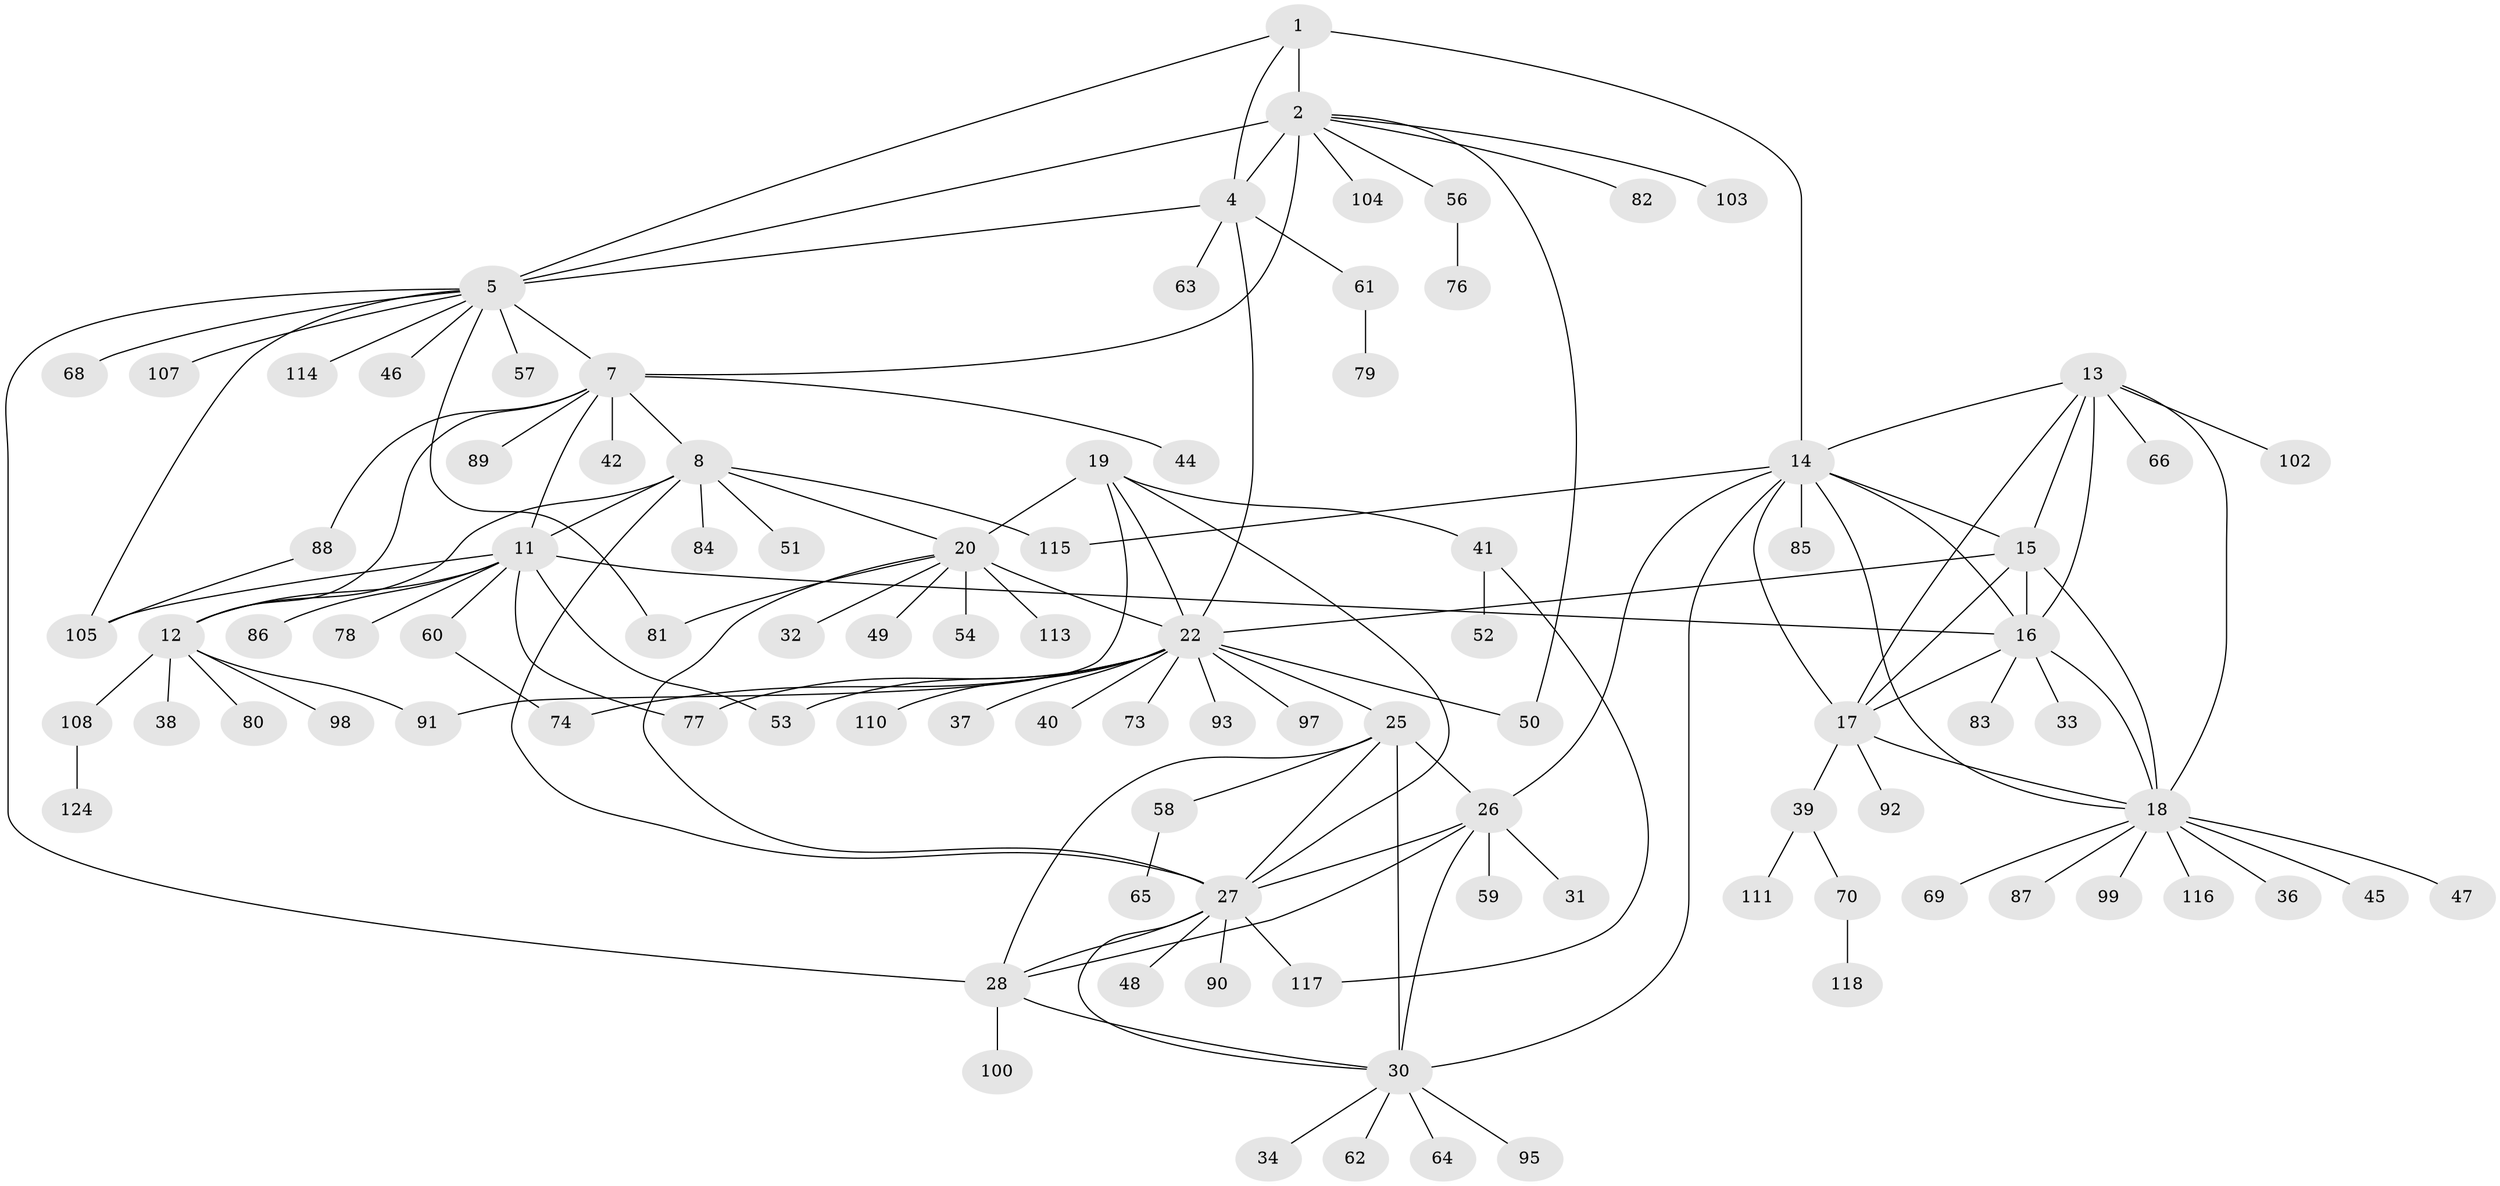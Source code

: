 // Generated by graph-tools (version 1.1) at 2025/52/02/27/25 19:52:18]
// undirected, 98 vertices, 140 edges
graph export_dot {
graph [start="1"]
  node [color=gray90,style=filled];
  1 [super="+6"];
  2 [super="+3"];
  4 [super="+43"];
  5 [super="+71"];
  7 [super="+9"];
  8 [super="+10"];
  11 [super="+55"];
  12 [super="+112"];
  13;
  14 [super="+35"];
  15 [super="+106"];
  16 [super="+119"];
  17 [super="+72"];
  18 [super="+94"];
  19 [super="+24"];
  20 [super="+21"];
  22 [super="+23"];
  25 [super="+109"];
  26 [super="+29"];
  27 [super="+123"];
  28;
  30 [super="+67"];
  31;
  32;
  33;
  34;
  36;
  37;
  38;
  39;
  40;
  41 [super="+96"];
  42;
  44;
  45;
  46;
  47;
  48;
  49;
  50;
  51;
  52;
  53;
  54;
  56 [super="+75"];
  57;
  58;
  59;
  60;
  61;
  62;
  63;
  64;
  65;
  66;
  68;
  69;
  70 [super="+101"];
  73;
  74;
  76;
  77;
  78;
  79;
  80;
  81;
  82;
  83;
  84;
  85;
  86;
  87;
  88 [super="+122"];
  89;
  90;
  91 [super="+121"];
  92;
  93;
  95;
  97;
  98;
  99;
  100;
  102;
  103;
  104;
  105 [super="+120"];
  107;
  108;
  110;
  111;
  113;
  114;
  115;
  116;
  117;
  118;
  124;
  1 -- 2 [weight=4];
  1 -- 4 [weight=2];
  1 -- 5 [weight=2];
  1 -- 14;
  2 -- 4 [weight=2];
  2 -- 5 [weight=2];
  2 -- 7;
  2 -- 50;
  2 -- 56;
  2 -- 82;
  2 -- 103;
  2 -- 104;
  4 -- 5;
  4 -- 61;
  4 -- 63;
  4 -- 22;
  5 -- 28;
  5 -- 46;
  5 -- 57;
  5 -- 68;
  5 -- 105;
  5 -- 107;
  5 -- 114;
  5 -- 81;
  5 -- 7;
  7 -- 8 [weight=4];
  7 -- 11 [weight=2];
  7 -- 12 [weight=2];
  7 -- 44;
  7 -- 42;
  7 -- 88;
  7 -- 89;
  8 -- 11 [weight=2];
  8 -- 12 [weight=2];
  8 -- 84;
  8 -- 115;
  8 -- 20;
  8 -- 51;
  8 -- 27;
  11 -- 12;
  11 -- 16;
  11 -- 53;
  11 -- 60;
  11 -- 77;
  11 -- 78;
  11 -- 105;
  11 -- 86;
  12 -- 38;
  12 -- 80;
  12 -- 91;
  12 -- 98;
  12 -- 108;
  13 -- 14;
  13 -- 15;
  13 -- 16;
  13 -- 17;
  13 -- 18;
  13 -- 66;
  13 -- 102;
  14 -- 15;
  14 -- 16;
  14 -- 17;
  14 -- 18;
  14 -- 26;
  14 -- 85;
  14 -- 115;
  14 -- 30;
  15 -- 16;
  15 -- 17;
  15 -- 18;
  15 -- 22;
  16 -- 17;
  16 -- 18;
  16 -- 33;
  16 -- 83;
  17 -- 18;
  17 -- 39;
  17 -- 92;
  18 -- 36;
  18 -- 45;
  18 -- 47;
  18 -- 69;
  18 -- 87;
  18 -- 99;
  18 -- 116;
  19 -- 20 [weight=4];
  19 -- 22 [weight=4];
  19 -- 27;
  19 -- 41;
  19 -- 91 [weight=2];
  20 -- 22 [weight=4];
  20 -- 32;
  20 -- 49;
  20 -- 81;
  20 -- 113;
  20 -- 54;
  20 -- 27;
  22 -- 77;
  22 -- 73;
  22 -- 74;
  22 -- 93;
  22 -- 97;
  22 -- 37;
  22 -- 40;
  22 -- 110;
  22 -- 50;
  22 -- 53;
  22 -- 25;
  25 -- 26 [weight=2];
  25 -- 27;
  25 -- 28;
  25 -- 30;
  25 -- 58;
  26 -- 27 [weight=2];
  26 -- 28 [weight=2];
  26 -- 30 [weight=2];
  26 -- 31;
  26 -- 59;
  27 -- 28;
  27 -- 30;
  27 -- 48;
  27 -- 90;
  27 -- 117;
  28 -- 30;
  28 -- 100;
  30 -- 34;
  30 -- 62;
  30 -- 64;
  30 -- 95;
  39 -- 70;
  39 -- 111;
  41 -- 52;
  41 -- 117;
  56 -- 76;
  58 -- 65;
  60 -- 74;
  61 -- 79;
  70 -- 118;
  88 -- 105;
  108 -- 124;
}
